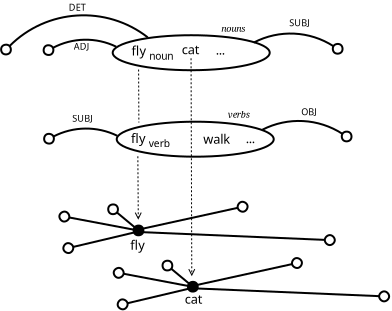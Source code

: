 <?xml version="1.0" encoding="UTF-8"?>
<dia:diagram xmlns:dia="http://www.lysator.liu.se/~alla/dia/">
  <dia:layer name="Background" visible="true" connectable="true" active="true">
    <dia:group>
      <dia:attribute name="meta">
        <dia:composite type="dict"/>
      </dia:attribute>
      <dia:attribute name="matrix"/>
      <dia:group>
        <dia:attribute name="meta">
          <dia:composite type="dict"/>
        </dia:attribute>
        <dia:attribute name="matrix"/>
        <dia:object type="Standard - Text" version="1" id="O0">
          <dia:attribute name="obj_pos">
            <dia:point val="19.65,13.5"/>
          </dia:attribute>
          <dia:attribute name="obj_bb">
            <dia:rectangle val="19.65,12.905;20.433,13.65"/>
          </dia:attribute>
          <dia:attribute name="text">
            <dia:composite type="text">
              <dia:attribute name="string">
                <dia:string>#fly#</dia:string>
              </dia:attribute>
              <dia:attribute name="font">
                <dia:font family="sans" style="0" name="Helvetica"/>
              </dia:attribute>
              <dia:attribute name="height">
                <dia:real val="0.8"/>
              </dia:attribute>
              <dia:attribute name="pos">
                <dia:point val="19.65,13.5"/>
              </dia:attribute>
              <dia:attribute name="color">
                <dia:color val="#000000ff"/>
              </dia:attribute>
              <dia:attribute name="alignment">
                <dia:enum val="0"/>
              </dia:attribute>
            </dia:composite>
          </dia:attribute>
          <dia:attribute name="valign">
            <dia:enum val="3"/>
          </dia:attribute>
        </dia:object>
        <dia:object type="Standard - Text" version="1" id="O1">
          <dia:attribute name="obj_pos">
            <dia:point val="20.538,13.713"/>
          </dia:attribute>
          <dia:attribute name="obj_bb">
            <dia:rectangle val="20.538,13.24;21.817,13.832"/>
          </dia:attribute>
          <dia:attribute name="text">
            <dia:composite type="text">
              <dia:attribute name="string">
                <dia:string>#noun#</dia:string>
              </dia:attribute>
              <dia:attribute name="font">
                <dia:font family="sans" style="0" name="Helvetica"/>
              </dia:attribute>
              <dia:attribute name="height">
                <dia:real val="0.638"/>
              </dia:attribute>
              <dia:attribute name="pos">
                <dia:point val="20.538,13.713"/>
              </dia:attribute>
              <dia:attribute name="color">
                <dia:color val="#000000ff"/>
              </dia:attribute>
              <dia:attribute name="alignment">
                <dia:enum val="0"/>
              </dia:attribute>
            </dia:composite>
          </dia:attribute>
          <dia:attribute name="valign">
            <dia:enum val="3"/>
          </dia:attribute>
        </dia:object>
      </dia:group>
      <dia:object type="Standard - Text" version="1" id="O2">
        <dia:attribute name="obj_pos">
          <dia:point val="22.163,13.438"/>
        </dia:attribute>
        <dia:attribute name="obj_bb">
          <dia:rectangle val="22.163,12.842;23.157,13.588"/>
        </dia:attribute>
        <dia:attribute name="text">
          <dia:composite type="text">
            <dia:attribute name="string">
              <dia:string>#cat#</dia:string>
            </dia:attribute>
            <dia:attribute name="font">
              <dia:font family="sans" style="0" name="Helvetica"/>
            </dia:attribute>
            <dia:attribute name="height">
              <dia:real val="0.8"/>
            </dia:attribute>
            <dia:attribute name="pos">
              <dia:point val="22.163,13.438"/>
            </dia:attribute>
            <dia:attribute name="color">
              <dia:color val="#000000ff"/>
            </dia:attribute>
            <dia:attribute name="alignment">
              <dia:enum val="0"/>
            </dia:attribute>
          </dia:composite>
        </dia:attribute>
        <dia:attribute name="valign">
          <dia:enum val="3"/>
        </dia:attribute>
      </dia:object>
      <dia:object type="Standard - Text" version="1" id="O3">
        <dia:attribute name="obj_pos">
          <dia:point val="23.863,13.463"/>
        </dia:attribute>
        <dia:attribute name="obj_bb">
          <dia:rectangle val="23.863,12.849;24.489,13.65"/>
        </dia:attribute>
        <dia:attribute name="text">
          <dia:composite type="text">
            <dia:attribute name="string">
              <dia:string>#...#</dia:string>
            </dia:attribute>
            <dia:attribute name="font">
              <dia:font family="sans" style="0" name="Helvetica"/>
            </dia:attribute>
            <dia:attribute name="height">
              <dia:real val="0.8"/>
            </dia:attribute>
            <dia:attribute name="pos">
              <dia:point val="23.863,13.463"/>
            </dia:attribute>
            <dia:attribute name="color">
              <dia:color val="#000000ff"/>
            </dia:attribute>
            <dia:attribute name="alignment">
              <dia:enum val="0"/>
            </dia:attribute>
          </dia:composite>
        </dia:attribute>
        <dia:attribute name="valign">
          <dia:enum val="3"/>
        </dia:attribute>
      </dia:object>
      <dia:object type="Standard - Ellipse" version="0" id="O4">
        <dia:attribute name="obj_pos">
          <dia:point val="18.712,12.488"/>
        </dia:attribute>
        <dia:attribute name="obj_bb">
          <dia:rectangle val="18.663,12.438;26.613,14.287"/>
        </dia:attribute>
        <dia:attribute name="elem_corner">
          <dia:point val="18.712,12.488"/>
        </dia:attribute>
        <dia:attribute name="elem_width">
          <dia:real val="7.85"/>
        </dia:attribute>
        <dia:attribute name="elem_height">
          <dia:real val="1.75"/>
        </dia:attribute>
        <dia:attribute name="inner_color">
          <dia:color val="#d8e5e500"/>
        </dia:attribute>
        <dia:attribute name="show_background">
          <dia:boolean val="false"/>
        </dia:attribute>
      </dia:object>
      <dia:object type="Standard - Arc" version="0" id="O5">
        <dia:attribute name="obj_pos">
          <dia:point val="18.887,13.062"/>
        </dia:attribute>
        <dia:attribute name="obj_bb">
          <dia:rectangle val="15.208,12.662;18.942,13.489"/>
        </dia:attribute>
        <dia:attribute name="conn_endpoints">
          <dia:point val="18.887,13.062"/>
          <dia:point val="15.262,13.412"/>
        </dia:attribute>
        <dia:attribute name="curve_distance">
          <dia:real val="0.511"/>
        </dia:attribute>
        <dia:attribute name="end_arrow">
          <dia:enum val="9"/>
        </dia:attribute>
        <dia:attribute name="end_arrow_length">
          <dia:real val="0.5"/>
        </dia:attribute>
        <dia:attribute name="end_arrow_width">
          <dia:real val="0.5"/>
        </dia:attribute>
      </dia:object>
      <dia:object type="Standard - Arc" version="0" id="O6">
        <dia:attribute name="obj_pos">
          <dia:point val="20.466,12.597"/>
        </dia:attribute>
        <dia:attribute name="obj_bb">
          <dia:rectangle val="13.126,11.443;20.521,13.493"/>
        </dia:attribute>
        <dia:attribute name="conn_endpoints">
          <dia:point val="20.466,12.597"/>
          <dia:point val="13.188,13.438"/>
        </dia:attribute>
        <dia:attribute name="curve_distance">
          <dia:real val="1.5"/>
        </dia:attribute>
        <dia:attribute name="end_arrow">
          <dia:enum val="9"/>
        </dia:attribute>
        <dia:attribute name="end_arrow_length">
          <dia:real val="0.5"/>
        </dia:attribute>
        <dia:attribute name="end_arrow_width">
          <dia:real val="0.5"/>
        </dia:attribute>
      </dia:object>
      <dia:object type="Standard - Text" version="1" id="O7">
        <dia:attribute name="obj_pos">
          <dia:point val="16.512,11.262"/>
        </dia:attribute>
        <dia:attribute name="obj_bb">
          <dia:rectangle val="16.512,10.84;17.43,11.37"/>
        </dia:attribute>
        <dia:attribute name="text">
          <dia:composite type="text">
            <dia:attribute name="string">
              <dia:string>#DET#</dia:string>
            </dia:attribute>
            <dia:attribute name="font">
              <dia:font family="sans" style="0" name="Helvetica"/>
            </dia:attribute>
            <dia:attribute name="height">
              <dia:real val="0.567"/>
            </dia:attribute>
            <dia:attribute name="pos">
              <dia:point val="16.512,11.262"/>
            </dia:attribute>
            <dia:attribute name="color">
              <dia:color val="#000000ff"/>
            </dia:attribute>
            <dia:attribute name="alignment">
              <dia:enum val="0"/>
            </dia:attribute>
          </dia:composite>
        </dia:attribute>
        <dia:attribute name="valign">
          <dia:enum val="3"/>
        </dia:attribute>
      </dia:object>
      <dia:object type="Standard - Text" version="1" id="O8">
        <dia:attribute name="obj_pos">
          <dia:point val="16.762,13.213"/>
        </dia:attribute>
        <dia:attribute name="obj_bb">
          <dia:rectangle val="16.762,12.79;17.56,13.32"/>
        </dia:attribute>
        <dia:attribute name="text">
          <dia:composite type="text">
            <dia:attribute name="string">
              <dia:string>#ADJ#</dia:string>
            </dia:attribute>
            <dia:attribute name="font">
              <dia:font family="sans" style="0" name="Helvetica"/>
            </dia:attribute>
            <dia:attribute name="height">
              <dia:real val="0.567"/>
            </dia:attribute>
            <dia:attribute name="pos">
              <dia:point val="16.762,13.213"/>
            </dia:attribute>
            <dia:attribute name="color">
              <dia:color val="#000000ff"/>
            </dia:attribute>
            <dia:attribute name="alignment">
              <dia:enum val="0"/>
            </dia:attribute>
          </dia:composite>
        </dia:attribute>
        <dia:attribute name="valign">
          <dia:enum val="3"/>
        </dia:attribute>
      </dia:object>
      <dia:object type="Standard - Arc" version="0" id="O9">
        <dia:attribute name="obj_pos">
          <dia:point val="25.77,12.853"/>
        </dia:attribute>
        <dia:attribute name="obj_bb">
          <dia:rectangle val="25.715,12.354;30.243,13.418"/>
        </dia:attribute>
        <dia:attribute name="conn_endpoints">
          <dia:point val="25.77,12.853"/>
          <dia:point val="30.188,13.363"/>
        </dia:attribute>
        <dia:attribute name="curve_distance">
          <dia:real val="-0.682"/>
        </dia:attribute>
        <dia:attribute name="end_arrow">
          <dia:enum val="9"/>
        </dia:attribute>
        <dia:attribute name="end_arrow_length">
          <dia:real val="0.5"/>
        </dia:attribute>
        <dia:attribute name="end_arrow_width">
          <dia:real val="0.5"/>
        </dia:attribute>
      </dia:object>
      <dia:object type="Standard - Text" version="1" id="O10">
        <dia:attribute name="obj_pos">
          <dia:point val="27.538,12.037"/>
        </dia:attribute>
        <dia:attribute name="obj_bb">
          <dia:rectangle val="27.538,11.602;28.621,12.171"/>
        </dia:attribute>
        <dia:attribute name="text">
          <dia:composite type="text">
            <dia:attribute name="string">
              <dia:string>#SUBJ#</dia:string>
            </dia:attribute>
            <dia:attribute name="font">
              <dia:font family="sans" style="0" name="Helvetica"/>
            </dia:attribute>
            <dia:attribute name="height">
              <dia:real val="0.567"/>
            </dia:attribute>
            <dia:attribute name="pos">
              <dia:point val="27.538,12.037"/>
            </dia:attribute>
            <dia:attribute name="color">
              <dia:color val="#000000ff"/>
            </dia:attribute>
            <dia:attribute name="alignment">
              <dia:enum val="0"/>
            </dia:attribute>
          </dia:composite>
        </dia:attribute>
        <dia:attribute name="valign">
          <dia:enum val="3"/>
        </dia:attribute>
      </dia:object>
    </dia:group>
    <dia:object type="Standard - Line" version="0" id="O11">
      <dia:attribute name="obj_pos">
        <dia:point val="20.007,14.205"/>
      </dia:attribute>
      <dia:attribute name="obj_bb">
        <dia:rectangle val="19.982,14.18;20.045,16.88"/>
      </dia:attribute>
      <dia:attribute name="conn_endpoints">
        <dia:point val="20.007,14.205"/>
        <dia:point val="20.02,16.855"/>
      </dia:attribute>
      <dia:attribute name="numcp">
        <dia:int val="1"/>
      </dia:attribute>
      <dia:attribute name="line_width">
        <dia:real val="0.05"/>
      </dia:attribute>
      <dia:attribute name="line_style">
        <dia:enum val="4"/>
      </dia:attribute>
    </dia:object>
    <dia:object type="Standard - Line" version="0" id="O12">
      <dia:attribute name="obj_pos">
        <dia:point val="19.969,18.539"/>
      </dia:attribute>
      <dia:attribute name="obj_bb">
        <dia:rectangle val="19.798,18.513;20.179,21.738"/>
      </dia:attribute>
      <dia:attribute name="conn_endpoints">
        <dia:point val="19.969,18.539"/>
        <dia:point val="19.991,21.712"/>
      </dia:attribute>
      <dia:attribute name="numcp">
        <dia:int val="1"/>
      </dia:attribute>
      <dia:attribute name="line_width">
        <dia:real val="0.05"/>
      </dia:attribute>
      <dia:attribute name="line_style">
        <dia:enum val="4"/>
      </dia:attribute>
      <dia:attribute name="end_arrow">
        <dia:enum val="1"/>
      </dia:attribute>
      <dia:attribute name="end_arrow_length">
        <dia:real val="0.3"/>
      </dia:attribute>
      <dia:attribute name="end_arrow_width">
        <dia:real val="0.3"/>
      </dia:attribute>
    </dia:object>
    <dia:group>
      <dia:attribute name="meta">
        <dia:composite type="dict"/>
      </dia:attribute>
      <dia:attribute name="matrix"/>
      <dia:object type="Standard - Line" version="0" id="O13">
        <dia:attribute name="obj_pos">
          <dia:point val="22.711,25.142"/>
        </dia:attribute>
        <dia:attribute name="obj_bb">
          <dia:rectangle val="22.659,25.09;32.635,25.866"/>
        </dia:attribute>
        <dia:attribute name="conn_endpoints">
          <dia:point val="22.711,25.142"/>
          <dia:point val="32.583,25.558"/>
        </dia:attribute>
        <dia:attribute name="numcp">
          <dia:int val="1"/>
        </dia:attribute>
        <dia:attribute name="end_arrow">
          <dia:enum val="9"/>
        </dia:attribute>
        <dia:attribute name="end_arrow_length">
          <dia:real val="0.5"/>
        </dia:attribute>
        <dia:attribute name="end_arrow_width">
          <dia:real val="0.5"/>
        </dia:attribute>
      </dia:object>
      <dia:object type="Standard - Line" version="0" id="O14">
        <dia:attribute name="obj_pos">
          <dia:point val="22.704,25.067"/>
        </dia:attribute>
        <dia:attribute name="obj_bb">
          <dia:rectangle val="18.658,24.055;22.763,25.125"/>
        </dia:attribute>
        <dia:attribute name="conn_endpoints">
          <dia:point val="22.704,25.067"/>
          <dia:point val="18.717,24.314"/>
        </dia:attribute>
        <dia:attribute name="numcp">
          <dia:int val="1"/>
        </dia:attribute>
        <dia:attribute name="end_arrow">
          <dia:enum val="9"/>
        </dia:attribute>
        <dia:attribute name="end_arrow_length">
          <dia:real val="0.5"/>
        </dia:attribute>
        <dia:attribute name="end_arrow_width">
          <dia:real val="0.5"/>
        </dia:attribute>
      </dia:object>
      <dia:object type="Standard - Line" version="0" id="O15">
        <dia:attribute name="obj_pos">
          <dia:point val="22.704,25.023"/>
        </dia:attribute>
        <dia:attribute name="obj_bb">
          <dia:rectangle val="22.645,23.565;28.276,25.083"/>
        </dia:attribute>
        <dia:attribute name="conn_endpoints">
          <dia:point val="22.704,25.023"/>
          <dia:point val="28.217,23.814"/>
        </dia:attribute>
        <dia:attribute name="numcp">
          <dia:int val="1"/>
        </dia:attribute>
        <dia:attribute name="end_arrow">
          <dia:enum val="9"/>
        </dia:attribute>
        <dia:attribute name="end_arrow_length">
          <dia:real val="0.5"/>
        </dia:attribute>
        <dia:attribute name="end_arrow_width">
          <dia:real val="0.5"/>
        </dia:attribute>
      </dia:object>
      <dia:object type="Standard - Line" version="0" id="O16">
        <dia:attribute name="obj_pos">
          <dia:point val="22.911,25.223"/>
        </dia:attribute>
        <dia:attribute name="obj_bb">
          <dia:rectangle val="21.146,23.744;22.981,25.31"/>
        </dia:attribute>
        <dia:attribute name="conn_endpoints">
          <dia:point val="22.911,25.223"/>
          <dia:point val="21.217,23.814"/>
        </dia:attribute>
        <dia:attribute name="numcp">
          <dia:int val="1"/>
        </dia:attribute>
        <dia:attribute name="start_arrow">
          <dia:enum val="8"/>
        </dia:attribute>
        <dia:attribute name="start_arrow_length">
          <dia:real val="0.5"/>
        </dia:attribute>
        <dia:attribute name="start_arrow_width">
          <dia:real val="0.5"/>
        </dia:attribute>
        <dia:attribute name="end_arrow">
          <dia:enum val="9"/>
        </dia:attribute>
        <dia:attribute name="end_arrow_length">
          <dia:real val="0.5"/>
        </dia:attribute>
        <dia:attribute name="end_arrow_width">
          <dia:real val="0.5"/>
        </dia:attribute>
      </dia:object>
      <dia:object type="Standard - Line" version="0" id="O17">
        <dia:attribute name="obj_pos">
          <dia:point val="22.717,25.114"/>
        </dia:attribute>
        <dia:attribute name="obj_bb">
          <dia:rectangle val="18.857,25.054;22.777,26.257"/>
        </dia:attribute>
        <dia:attribute name="conn_endpoints">
          <dia:point val="22.717,25.114"/>
          <dia:point val="18.917,26.014"/>
        </dia:attribute>
        <dia:attribute name="numcp">
          <dia:int val="1"/>
        </dia:attribute>
        <dia:attribute name="end_arrow">
          <dia:enum val="9"/>
        </dia:attribute>
        <dia:attribute name="end_arrow_length">
          <dia:real val="0.5"/>
        </dia:attribute>
        <dia:attribute name="end_arrow_width">
          <dia:real val="0.5"/>
        </dia:attribute>
      </dia:object>
      <dia:object type="Standard - Text" version="1" id="O18">
        <dia:attribute name="obj_pos">
          <dia:point val="22.316,25.913"/>
        </dia:attribute>
        <dia:attribute name="obj_bb">
          <dia:rectangle val="22.316,25.317;23.311,26.062"/>
        </dia:attribute>
        <dia:attribute name="text">
          <dia:composite type="text">
            <dia:attribute name="string">
              <dia:string>#cat#</dia:string>
            </dia:attribute>
            <dia:attribute name="font">
              <dia:font family="sans" style="0" name="Helvetica"/>
            </dia:attribute>
            <dia:attribute name="height">
              <dia:real val="0.8"/>
            </dia:attribute>
            <dia:attribute name="pos">
              <dia:point val="22.316,25.913"/>
            </dia:attribute>
            <dia:attribute name="color">
              <dia:color val="#000000ff"/>
            </dia:attribute>
            <dia:attribute name="alignment">
              <dia:enum val="0"/>
            </dia:attribute>
          </dia:composite>
        </dia:attribute>
        <dia:attribute name="valign">
          <dia:enum val="3"/>
        </dia:attribute>
      </dia:object>
    </dia:group>
    <dia:group>
      <dia:attribute name="meta">
        <dia:composite type="dict"/>
      </dia:attribute>
      <dia:attribute name="matrix"/>
      <dia:object type="Standard - Line" version="0" id="O19">
        <dia:attribute name="obj_pos">
          <dia:point val="19.994,22.328"/>
        </dia:attribute>
        <dia:attribute name="obj_bb">
          <dia:rectangle val="19.942,22.276;29.918,23.052"/>
        </dia:attribute>
        <dia:attribute name="conn_endpoints">
          <dia:point val="19.994,22.328"/>
          <dia:point val="29.866,22.744"/>
        </dia:attribute>
        <dia:attribute name="numcp">
          <dia:int val="1"/>
        </dia:attribute>
        <dia:attribute name="end_arrow">
          <dia:enum val="9"/>
        </dia:attribute>
        <dia:attribute name="end_arrow_length">
          <dia:real val="0.5"/>
        </dia:attribute>
        <dia:attribute name="end_arrow_width">
          <dia:real val="0.5"/>
        </dia:attribute>
      </dia:object>
      <dia:object type="Standard - Line" version="0" id="O20">
        <dia:attribute name="obj_pos">
          <dia:point val="19.988,22.253"/>
        </dia:attribute>
        <dia:attribute name="obj_bb">
          <dia:rectangle val="15.942,21.241;20.046,22.311"/>
        </dia:attribute>
        <dia:attribute name="conn_endpoints">
          <dia:point val="19.988,22.253"/>
          <dia:point val="16,21.5"/>
        </dia:attribute>
        <dia:attribute name="numcp">
          <dia:int val="1"/>
        </dia:attribute>
        <dia:attribute name="end_arrow">
          <dia:enum val="9"/>
        </dia:attribute>
        <dia:attribute name="end_arrow_length">
          <dia:real val="0.5"/>
        </dia:attribute>
        <dia:attribute name="end_arrow_width">
          <dia:real val="0.5"/>
        </dia:attribute>
      </dia:object>
      <dia:object type="Standard - Line" version="0" id="O21">
        <dia:attribute name="obj_pos">
          <dia:point val="19.988,22.209"/>
        </dia:attribute>
        <dia:attribute name="obj_bb">
          <dia:rectangle val="19.928,20.751;25.56,22.269"/>
        </dia:attribute>
        <dia:attribute name="conn_endpoints">
          <dia:point val="19.988,22.209"/>
          <dia:point val="25.5,21"/>
        </dia:attribute>
        <dia:attribute name="numcp">
          <dia:int val="1"/>
        </dia:attribute>
        <dia:attribute name="end_arrow">
          <dia:enum val="9"/>
        </dia:attribute>
        <dia:attribute name="end_arrow_length">
          <dia:real val="0.5"/>
        </dia:attribute>
        <dia:attribute name="end_arrow_width">
          <dia:real val="0.5"/>
        </dia:attribute>
      </dia:object>
      <dia:object type="Standard - Line" version="0" id="O22">
        <dia:attribute name="obj_pos">
          <dia:point val="20.194,22.409"/>
        </dia:attribute>
        <dia:attribute name="obj_bb">
          <dia:rectangle val="18.43,20.93;20.264,22.496"/>
        </dia:attribute>
        <dia:attribute name="conn_endpoints">
          <dia:point val="20.194,22.409"/>
          <dia:point val="18.5,21"/>
        </dia:attribute>
        <dia:attribute name="numcp">
          <dia:int val="1"/>
        </dia:attribute>
        <dia:attribute name="start_arrow">
          <dia:enum val="8"/>
        </dia:attribute>
        <dia:attribute name="start_arrow_length">
          <dia:real val="0.5"/>
        </dia:attribute>
        <dia:attribute name="start_arrow_width">
          <dia:real val="0.5"/>
        </dia:attribute>
        <dia:attribute name="end_arrow">
          <dia:enum val="9"/>
        </dia:attribute>
        <dia:attribute name="end_arrow_length">
          <dia:real val="0.5"/>
        </dia:attribute>
        <dia:attribute name="end_arrow_width">
          <dia:real val="0.5"/>
        </dia:attribute>
      </dia:object>
      <dia:object type="Standard - Line" version="0" id="O23">
        <dia:attribute name="obj_pos">
          <dia:point val="20,22.3"/>
        </dia:attribute>
        <dia:attribute name="obj_bb">
          <dia:rectangle val="16.14,22.24;20.06,23.443"/>
        </dia:attribute>
        <dia:attribute name="conn_endpoints">
          <dia:point val="20,22.3"/>
          <dia:point val="16.2,23.2"/>
        </dia:attribute>
        <dia:attribute name="numcp">
          <dia:int val="1"/>
        </dia:attribute>
        <dia:attribute name="end_arrow">
          <dia:enum val="9"/>
        </dia:attribute>
        <dia:attribute name="end_arrow_length">
          <dia:real val="0.5"/>
        </dia:attribute>
        <dia:attribute name="end_arrow_width">
          <dia:real val="0.5"/>
        </dia:attribute>
      </dia:object>
      <dia:object type="Standard - Text" version="1" id="O24">
        <dia:attribute name="obj_pos">
          <dia:point val="19.591,23.212"/>
        </dia:attribute>
        <dia:attribute name="obj_bb">
          <dia:rectangle val="19.591,22.617;20.373,23.363"/>
        </dia:attribute>
        <dia:attribute name="text">
          <dia:composite type="text">
            <dia:attribute name="string">
              <dia:string>#fly#</dia:string>
            </dia:attribute>
            <dia:attribute name="font">
              <dia:font family="sans" style="0" name="Helvetica"/>
            </dia:attribute>
            <dia:attribute name="height">
              <dia:real val="0.8"/>
            </dia:attribute>
            <dia:attribute name="pos">
              <dia:point val="19.591,23.212"/>
            </dia:attribute>
            <dia:attribute name="color">
              <dia:color val="#000000ff"/>
            </dia:attribute>
            <dia:attribute name="alignment">
              <dia:enum val="0"/>
            </dia:attribute>
          </dia:composite>
        </dia:attribute>
        <dia:attribute name="valign">
          <dia:enum val="3"/>
        </dia:attribute>
      </dia:object>
    </dia:group>
    <dia:object type="Standard - Line" version="0" id="O25">
      <dia:attribute name="obj_pos">
        <dia:point val="22.629,13.64"/>
      </dia:attribute>
      <dia:attribute name="obj_bb">
        <dia:rectangle val="22.474,13.615;22.855,24.563"/>
      </dia:attribute>
      <dia:attribute name="conn_endpoints">
        <dia:point val="22.629,13.64"/>
        <dia:point val="22.666,24.538"/>
      </dia:attribute>
      <dia:attribute name="numcp">
        <dia:int val="1"/>
      </dia:attribute>
      <dia:attribute name="line_width">
        <dia:real val="0.05"/>
      </dia:attribute>
      <dia:attribute name="line_style">
        <dia:enum val="4"/>
      </dia:attribute>
      <dia:attribute name="end_arrow">
        <dia:enum val="1"/>
      </dia:attribute>
      <dia:attribute name="end_arrow_length">
        <dia:real val="0.3"/>
      </dia:attribute>
      <dia:attribute name="end_arrow_width">
        <dia:real val="0.3"/>
      </dia:attribute>
    </dia:object>
    <dia:object type="Standard - Text" version="1" id="O26">
      <dia:attribute name="obj_pos">
        <dia:point val="24.141,12.312"/>
      </dia:attribute>
      <dia:attribute name="obj_bb">
        <dia:rectangle val="24.141,11.89;25.526,12.42"/>
      </dia:attribute>
      <dia:attribute name="text">
        <dia:composite type="text">
          <dia:attribute name="string">
            <dia:string>#nouns#</dia:string>
          </dia:attribute>
          <dia:attribute name="font">
            <dia:font family="serif" style="8" name="Times-Italic"/>
          </dia:attribute>
          <dia:attribute name="height">
            <dia:real val="0.567"/>
          </dia:attribute>
          <dia:attribute name="pos">
            <dia:point val="24.141,12.312"/>
          </dia:attribute>
          <dia:attribute name="color">
            <dia:color val="#000000ff"/>
          </dia:attribute>
          <dia:attribute name="alignment">
            <dia:enum val="0"/>
          </dia:attribute>
        </dia:composite>
      </dia:attribute>
      <dia:attribute name="valign">
        <dia:enum val="3"/>
      </dia:attribute>
    </dia:object>
    <dia:group>
      <dia:attribute name="meta">
        <dia:composite type="dict"/>
      </dia:attribute>
      <dia:attribute name="matrix"/>
      <dia:group>
        <dia:attribute name="meta">
          <dia:composite type="dict"/>
        </dia:attribute>
        <dia:attribute name="matrix"/>
        <dia:object type="Standard - Text" version="1" id="O27">
          <dia:attribute name="obj_pos">
            <dia:point val="19.63,17.879"/>
          </dia:attribute>
          <dia:attribute name="obj_bb">
            <dia:rectangle val="19.63,17.284;20.413,18.029"/>
          </dia:attribute>
          <dia:attribute name="text">
            <dia:composite type="text">
              <dia:attribute name="string">
                <dia:string>#fly#</dia:string>
              </dia:attribute>
              <dia:attribute name="font">
                <dia:font family="sans" style="0" name="Helvetica"/>
              </dia:attribute>
              <dia:attribute name="height">
                <dia:real val="0.8"/>
              </dia:attribute>
              <dia:attribute name="pos">
                <dia:point val="19.63,17.879"/>
              </dia:attribute>
              <dia:attribute name="color">
                <dia:color val="#000000ff"/>
              </dia:attribute>
              <dia:attribute name="alignment">
                <dia:enum val="0"/>
              </dia:attribute>
            </dia:composite>
          </dia:attribute>
          <dia:attribute name="valign">
            <dia:enum val="3"/>
          </dia:attribute>
        </dia:object>
        <dia:object type="Standard - Text" version="1" id="O28">
          <dia:attribute name="obj_pos">
            <dia:point val="20.517,18.091"/>
          </dia:attribute>
          <dia:attribute name="obj_bb">
            <dia:rectangle val="20.517,17.619;21.67,18.211"/>
          </dia:attribute>
          <dia:attribute name="text">
            <dia:composite type="text">
              <dia:attribute name="string">
                <dia:string>#verb#</dia:string>
              </dia:attribute>
              <dia:attribute name="font">
                <dia:font family="sans" style="0" name="Helvetica"/>
              </dia:attribute>
              <dia:attribute name="height">
                <dia:real val="0.638"/>
              </dia:attribute>
              <dia:attribute name="pos">
                <dia:point val="20.517,18.091"/>
              </dia:attribute>
              <dia:attribute name="color">
                <dia:color val="#000000ff"/>
              </dia:attribute>
              <dia:attribute name="alignment">
                <dia:enum val="0"/>
              </dia:attribute>
            </dia:composite>
          </dia:attribute>
          <dia:attribute name="valign">
            <dia:enum val="3"/>
          </dia:attribute>
        </dia:object>
      </dia:group>
      <dia:object type="Standard - Text" version="1" id="O29">
        <dia:attribute name="obj_pos">
          <dia:point val="23.238,17.913"/>
        </dia:attribute>
        <dia:attribute name="obj_bb">
          <dia:rectangle val="23.238,17.317;24.7,18.062"/>
        </dia:attribute>
        <dia:attribute name="text">
          <dia:composite type="text">
            <dia:attribute name="string">
              <dia:string>#walk#</dia:string>
            </dia:attribute>
            <dia:attribute name="font">
              <dia:font family="sans" style="0" name="Helvetica"/>
            </dia:attribute>
            <dia:attribute name="height">
              <dia:real val="0.8"/>
            </dia:attribute>
            <dia:attribute name="pos">
              <dia:point val="23.238,17.913"/>
            </dia:attribute>
            <dia:attribute name="color">
              <dia:color val="#000000ff"/>
            </dia:attribute>
            <dia:attribute name="alignment">
              <dia:enum val="0"/>
            </dia:attribute>
          </dia:composite>
        </dia:attribute>
        <dia:attribute name="valign">
          <dia:enum val="3"/>
        </dia:attribute>
      </dia:object>
      <dia:object type="Standard - Text" version="1" id="O30">
        <dia:attribute name="obj_pos">
          <dia:point val="25.363,17.887"/>
        </dia:attribute>
        <dia:attribute name="obj_bb">
          <dia:rectangle val="25.363,17.293;25.97,18.038"/>
        </dia:attribute>
        <dia:attribute name="text">
          <dia:composite type="text">
            <dia:attribute name="string">
              <dia:string>#...#</dia:string>
            </dia:attribute>
            <dia:attribute name="font">
              <dia:font family="sans" style="0" name="Helvetica"/>
            </dia:attribute>
            <dia:attribute name="height">
              <dia:real val="0.8"/>
            </dia:attribute>
            <dia:attribute name="pos">
              <dia:point val="25.363,17.887"/>
            </dia:attribute>
            <dia:attribute name="color">
              <dia:color val="#000000ff"/>
            </dia:attribute>
            <dia:attribute name="alignment">
              <dia:enum val="0"/>
            </dia:attribute>
          </dia:composite>
        </dia:attribute>
        <dia:attribute name="valign">
          <dia:enum val="3"/>
        </dia:attribute>
      </dia:object>
      <dia:object type="Standard - Ellipse" version="0" id="O31">
        <dia:attribute name="obj_pos">
          <dia:point val="18.913,16.812"/>
        </dia:attribute>
        <dia:attribute name="obj_bb">
          <dia:rectangle val="18.863,16.762;26.812,18.613"/>
        </dia:attribute>
        <dia:attribute name="elem_corner">
          <dia:point val="18.913,16.812"/>
        </dia:attribute>
        <dia:attribute name="elem_width">
          <dia:real val="7.85"/>
        </dia:attribute>
        <dia:attribute name="elem_height">
          <dia:real val="1.75"/>
        </dia:attribute>
        <dia:attribute name="inner_color">
          <dia:color val="#d8e5e500"/>
        </dia:attribute>
        <dia:attribute name="show_background">
          <dia:boolean val="false"/>
        </dia:attribute>
      </dia:object>
      <dia:object type="Standard - Text" version="1" id="O32">
        <dia:attribute name="obj_pos">
          <dia:point val="16.688,16.812"/>
        </dia:attribute>
        <dia:attribute name="obj_bb">
          <dia:rectangle val="16.688,16.39;17.758,16.92"/>
        </dia:attribute>
        <dia:attribute name="text">
          <dia:composite type="text">
            <dia:attribute name="string">
              <dia:string>#SUBJ#</dia:string>
            </dia:attribute>
            <dia:attribute name="font">
              <dia:font family="sans" style="0" name="Helvetica"/>
            </dia:attribute>
            <dia:attribute name="height">
              <dia:real val="0.567"/>
            </dia:attribute>
            <dia:attribute name="pos">
              <dia:point val="16.688,16.812"/>
            </dia:attribute>
            <dia:attribute name="color">
              <dia:color val="#000000ff"/>
            </dia:attribute>
            <dia:attribute name="alignment">
              <dia:enum val="0"/>
            </dia:attribute>
          </dia:composite>
        </dia:attribute>
        <dia:attribute name="valign">
          <dia:enum val="3"/>
        </dia:attribute>
      </dia:object>
      <dia:object type="Standard - Text" version="1" id="O33">
        <dia:attribute name="obj_pos">
          <dia:point val="28.137,16.488"/>
        </dia:attribute>
        <dia:attribute name="obj_bb">
          <dia:rectangle val="28.137,16.065;28.942,16.595"/>
        </dia:attribute>
        <dia:attribute name="text">
          <dia:composite type="text">
            <dia:attribute name="string">
              <dia:string>#OBJ#</dia:string>
            </dia:attribute>
            <dia:attribute name="font">
              <dia:font family="sans" style="0" name="Helvetica"/>
            </dia:attribute>
            <dia:attribute name="height">
              <dia:real val="0.567"/>
            </dia:attribute>
            <dia:attribute name="pos">
              <dia:point val="28.137,16.488"/>
            </dia:attribute>
            <dia:attribute name="color">
              <dia:color val="#000000ff"/>
            </dia:attribute>
            <dia:attribute name="alignment">
              <dia:enum val="0"/>
            </dia:attribute>
          </dia:composite>
        </dia:attribute>
        <dia:attribute name="valign">
          <dia:enum val="3"/>
        </dia:attribute>
      </dia:object>
      <dia:object type="Standard - Arc" version="0" id="O34">
        <dia:attribute name="obj_pos">
          <dia:point val="26.195,17.214"/>
        </dia:attribute>
        <dia:attribute name="obj_bb">
          <dia:rectangle val="26.14,16.725;30.691,17.803"/>
        </dia:attribute>
        <dia:attribute name="conn_endpoints">
          <dia:point val="26.195,17.214"/>
          <dia:point val="30.636,17.747"/>
        </dia:attribute>
        <dia:attribute name="curve_distance">
          <dia:real val="-0.682"/>
        </dia:attribute>
        <dia:attribute name="end_arrow">
          <dia:enum val="9"/>
        </dia:attribute>
        <dia:attribute name="end_arrow_length">
          <dia:real val="0.5"/>
        </dia:attribute>
        <dia:attribute name="end_arrow_width">
          <dia:real val="0.5"/>
        </dia:attribute>
      </dia:object>
      <dia:object type="Standard - Arc" version="0" id="O35">
        <dia:attribute name="obj_pos">
          <dia:point val="18.941,17.516"/>
        </dia:attribute>
        <dia:attribute name="obj_bb">
          <dia:rectangle val="15.23,17.105;18.995,17.922"/>
        </dia:attribute>
        <dia:attribute name="conn_endpoints">
          <dia:point val="18.941,17.516"/>
          <dia:point val="15.285,17.84"/>
        </dia:attribute>
        <dia:attribute name="curve_distance">
          <dia:real val="0.511"/>
        </dia:attribute>
        <dia:attribute name="end_arrow">
          <dia:enum val="9"/>
        </dia:attribute>
        <dia:attribute name="end_arrow_length">
          <dia:real val="0.5"/>
        </dia:attribute>
        <dia:attribute name="end_arrow_width">
          <dia:real val="0.5"/>
        </dia:attribute>
      </dia:object>
      <dia:object type="Standard - Text" version="1" id="O36">
        <dia:attribute name="obj_pos">
          <dia:point val="24.466,16.613"/>
        </dia:attribute>
        <dia:attribute name="obj_bb">
          <dia:rectangle val="24.466,16.177;25.749,16.747"/>
        </dia:attribute>
        <dia:attribute name="text">
          <dia:composite type="text">
            <dia:attribute name="string">
              <dia:string>#verbs#</dia:string>
            </dia:attribute>
            <dia:attribute name="font">
              <dia:font family="serif" style="8" name="Times-Italic"/>
            </dia:attribute>
            <dia:attribute name="height">
              <dia:real val="0.567"/>
            </dia:attribute>
            <dia:attribute name="pos">
              <dia:point val="24.466,16.613"/>
            </dia:attribute>
            <dia:attribute name="color">
              <dia:color val="#000000ff"/>
            </dia:attribute>
            <dia:attribute name="alignment">
              <dia:enum val="0"/>
            </dia:attribute>
          </dia:composite>
        </dia:attribute>
        <dia:attribute name="valign">
          <dia:enum val="3"/>
        </dia:attribute>
      </dia:object>
    </dia:group>
  </dia:layer>
</dia:diagram>

